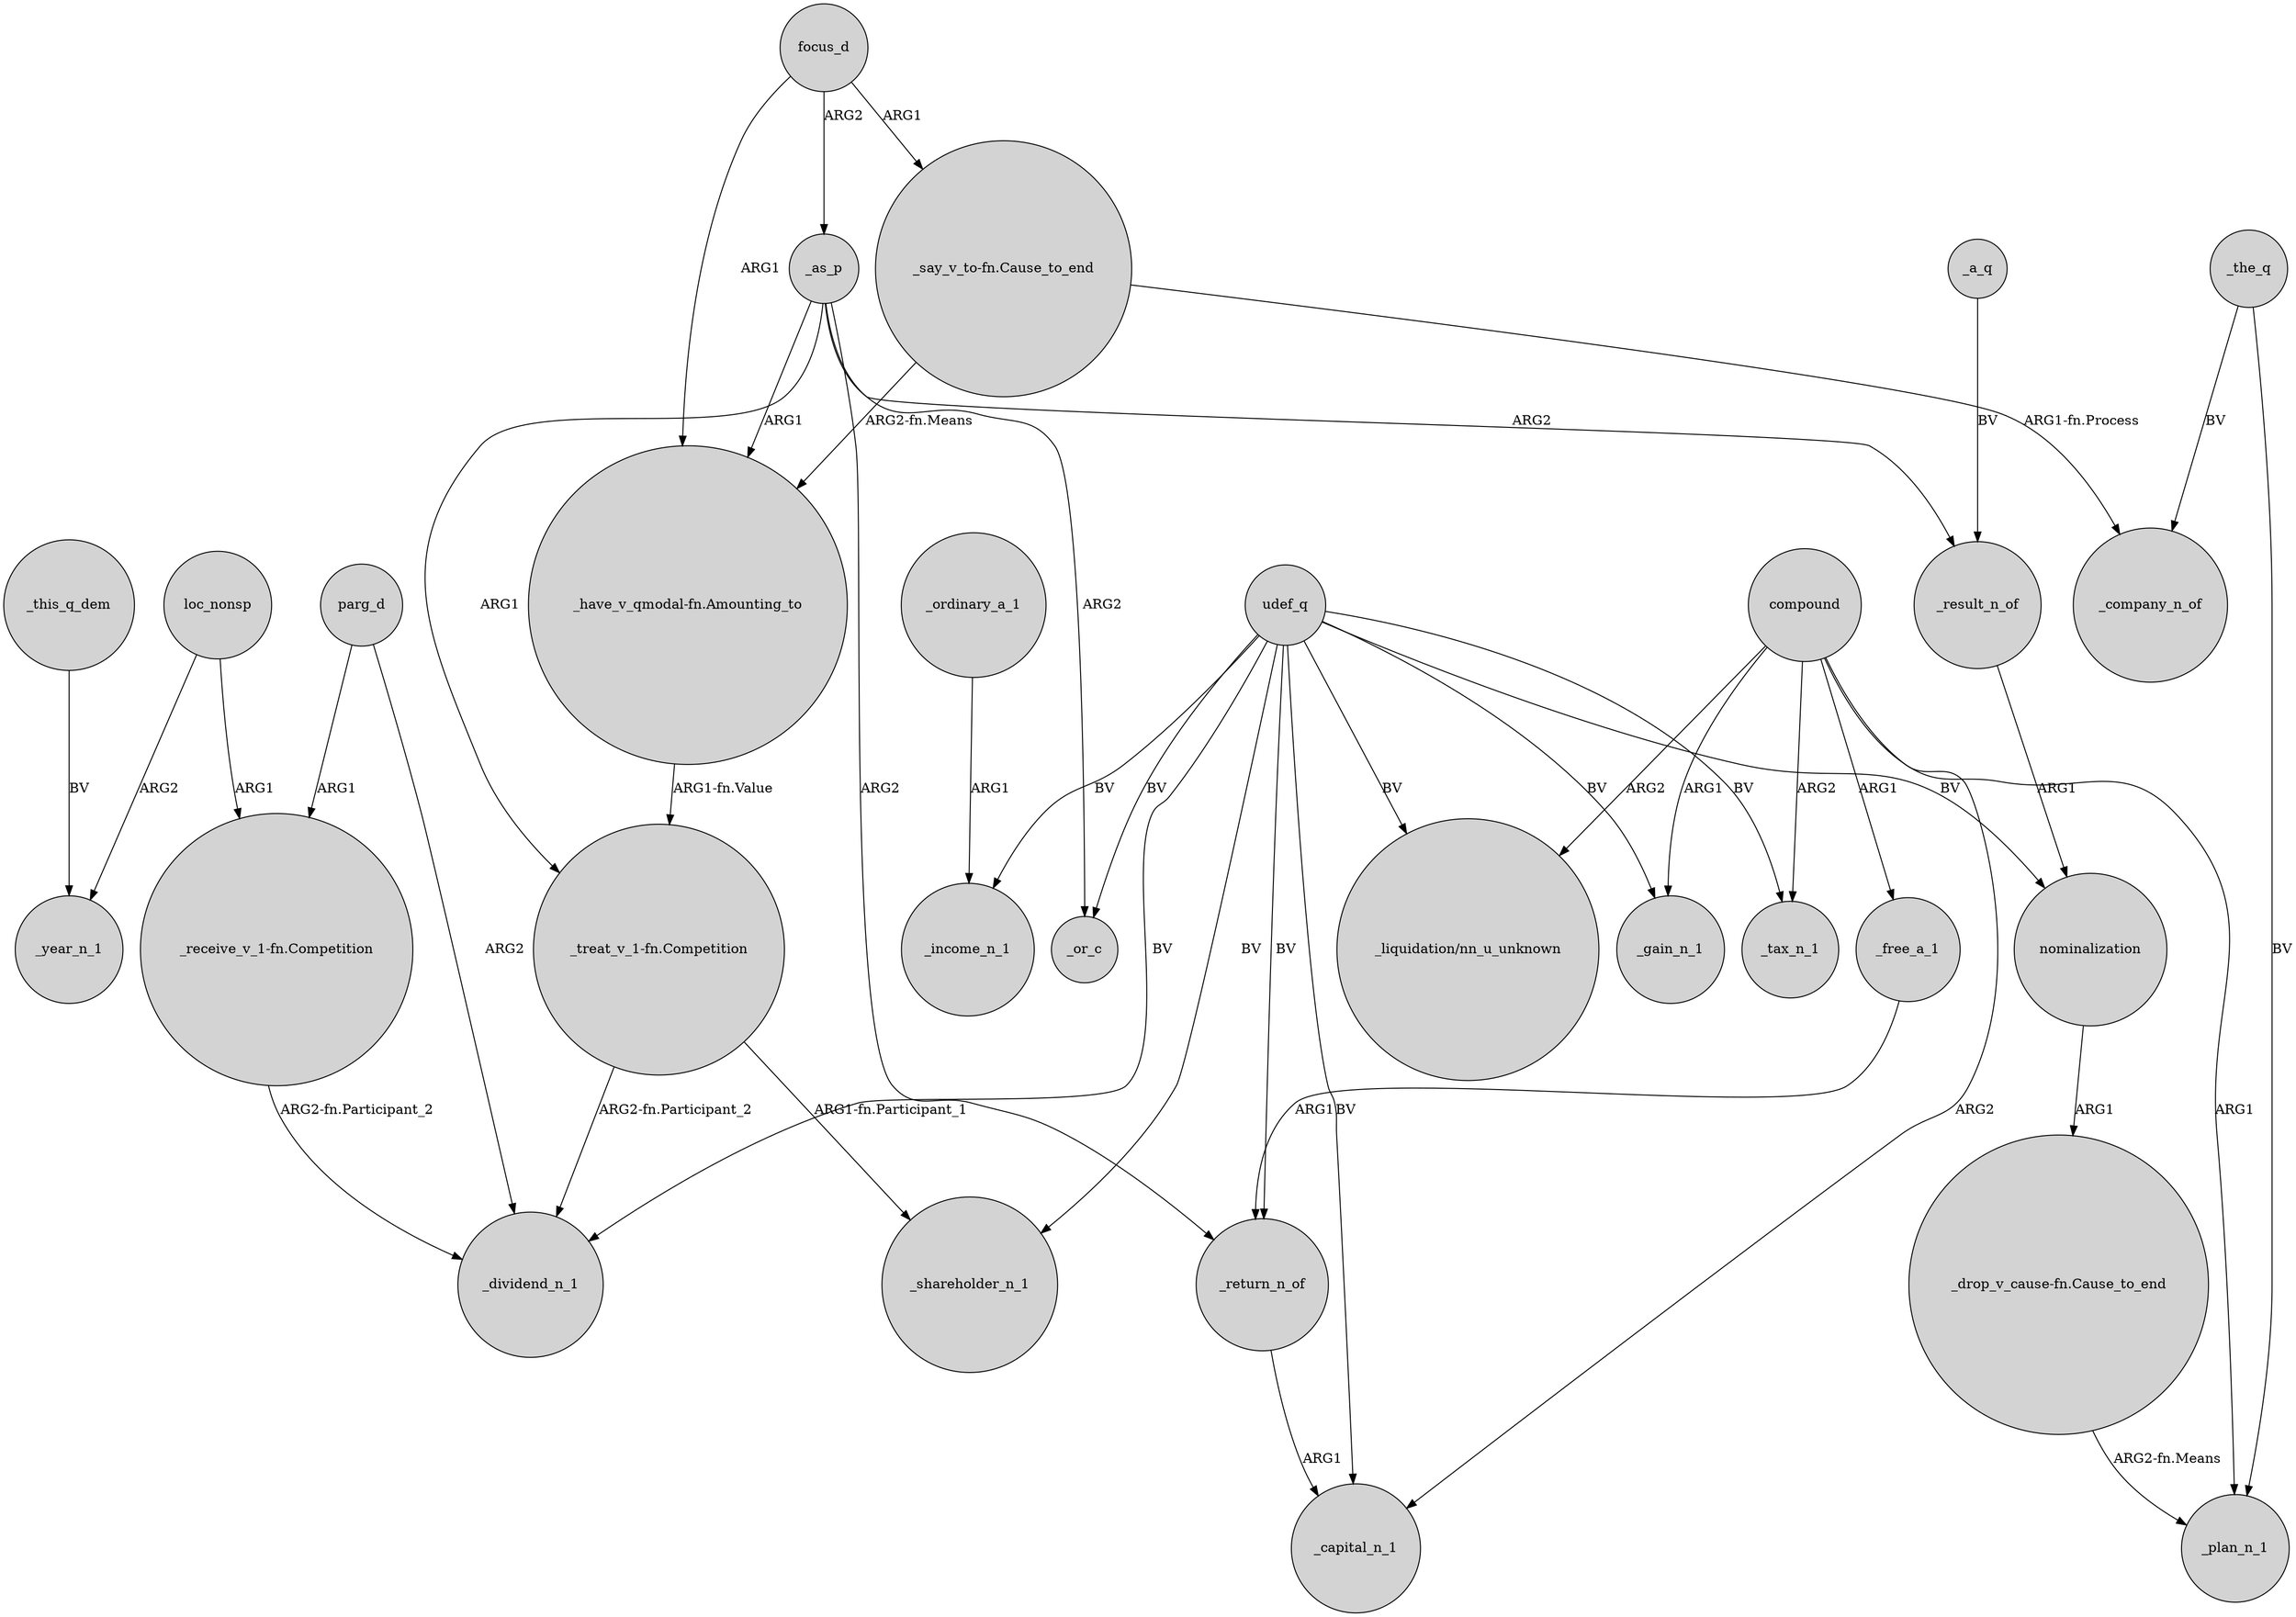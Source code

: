 digraph {
	node [shape=circle style=filled]
	udef_q -> _dividend_n_1 [label=BV]
	"_receive_v_1-fn.Competition" -> _dividend_n_1 [label="ARG2-fn.Participant_2"]
	parg_d -> "_receive_v_1-fn.Competition" [label=ARG1]
	udef_q -> _shareholder_n_1 [label=BV]
	focus_d -> "_say_v_to-fn.Cause_to_end" [label=ARG1]
	"_drop_v_cause-fn.Cause_to_end" -> _plan_n_1 [label="ARG2-fn.Means"]
	udef_q -> _income_n_1 [label=BV]
	_as_p -> _or_c [label=ARG2]
	_free_a_1 -> _return_n_of [label=ARG1]
	compound -> _free_a_1 [label=ARG1]
	_as_p -> "_have_v_qmodal-fn.Amounting_to" [label=ARG1]
	udef_q -> nominalization [label=BV]
	udef_q -> _tax_n_1 [label=BV]
	focus_d -> "_have_v_qmodal-fn.Amounting_to" [label=ARG1]
	loc_nonsp -> _year_n_1 [label=ARG2]
	_as_p -> _return_n_of [label=ARG2]
	udef_q -> _or_c [label=BV]
	_as_p -> _result_n_of [label=ARG2]
	_result_n_of -> nominalization [label=ARG1]
	parg_d -> _dividend_n_1 [label=ARG2]
	"_say_v_to-fn.Cause_to_end" -> "_have_v_qmodal-fn.Amounting_to" [label="ARG2-fn.Means"]
	"_treat_v_1-fn.Competition" -> _shareholder_n_1 [label="ARG1-fn.Participant_1"]
	udef_q -> _capital_n_1 [label=BV]
	udef_q -> "_liquidation/nn_u_unknown" [label=BV]
	nominalization -> "_drop_v_cause-fn.Cause_to_end" [label=ARG1]
	compound -> "_liquidation/nn_u_unknown" [label=ARG2]
	compound -> _tax_n_1 [label=ARG2]
	udef_q -> _return_n_of [label=BV]
	_this_q_dem -> _year_n_1 [label=BV]
	"_treat_v_1-fn.Competition" -> _dividend_n_1 [label="ARG2-fn.Participant_2"]
	_a_q -> _result_n_of [label=BV]
	compound -> _capital_n_1 [label=ARG2]
	compound -> _gain_n_1 [label=ARG1]
	"_say_v_to-fn.Cause_to_end" -> _company_n_of [label="ARG1-fn.Process"]
	focus_d -> _as_p [label=ARG2]
	compound -> _plan_n_1 [label=ARG1]
	_the_q -> _plan_n_1 [label=BV]
	loc_nonsp -> "_receive_v_1-fn.Competition" [label=ARG1]
	_return_n_of -> _capital_n_1 [label=ARG1]
	_ordinary_a_1 -> _income_n_1 [label=ARG1]
	_as_p -> "_treat_v_1-fn.Competition" [label=ARG1]
	_the_q -> _company_n_of [label=BV]
	"_have_v_qmodal-fn.Amounting_to" -> "_treat_v_1-fn.Competition" [label="ARG1-fn.Value"]
	udef_q -> _gain_n_1 [label=BV]
}
